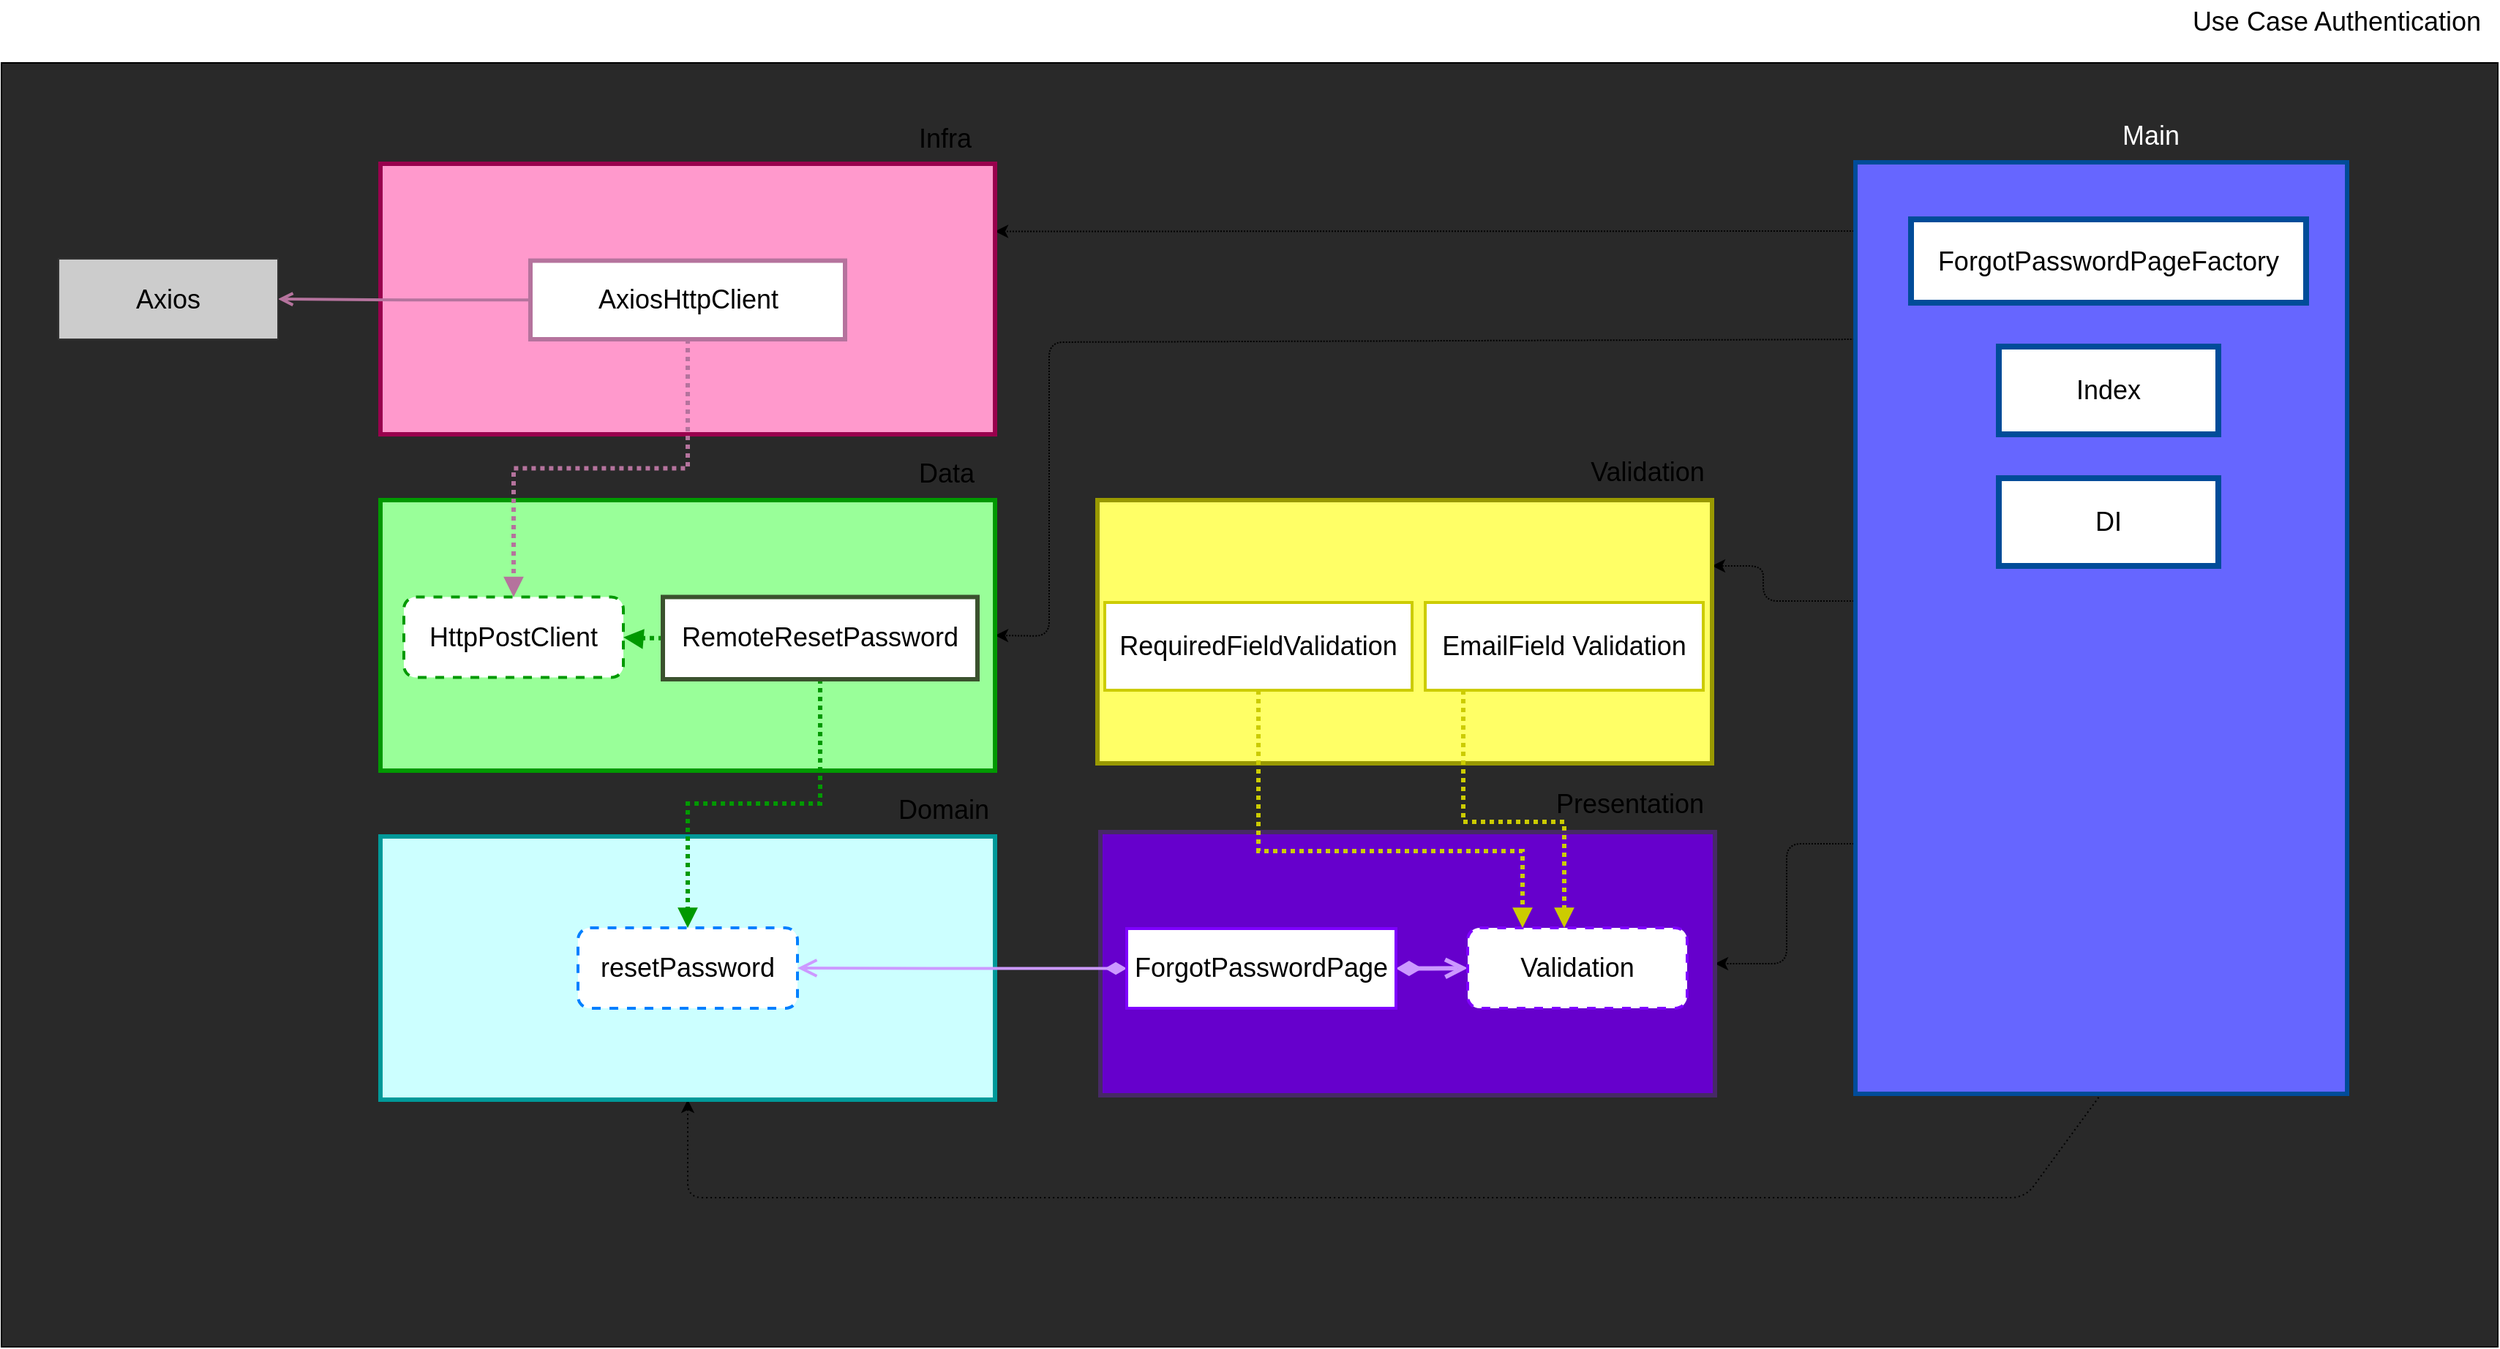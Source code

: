 <mxfile>
    <diagram id="fauki0Zlmw-hDNIveIyl" name="Page-1">
        <mxGraphModel dx="3911" dy="1146" grid="0" gridSize="10" guides="1" tooltips="1" connect="1" arrows="1" fold="1" page="0" pageScale="1" pageWidth="827" pageHeight="1169" math="0" shadow="0">
            <root>
                <mxCell id="0"/>
                <mxCell id="1" parent="0"/>
                <mxCell id="2" value="" style="rounded=0;whiteSpace=wrap;html=1;fontSize=18;fillColor=#292929;" vertex="1" parent="1">
                    <mxGeometry x="-474" y="248" width="1706" height="878" as="geometry"/>
                </mxCell>
                <mxCell id="3" style="edgeStyle=none;html=1;fontColor=#FFFFFF;entryX=1;entryY=0.25;entryDx=0;entryDy=0;dashed=1;dashPattern=1 1;" edge="1" parent="1" target="30">
                    <mxGeometry relative="1" as="geometry">
                        <mxPoint x="698" y="610" as="targetPoint"/>
                        <mxPoint x="802" y="616" as="sourcePoint"/>
                        <Array as="points">
                            <mxPoint x="730" y="616"/>
                            <mxPoint x="730" y="592"/>
                        </Array>
                    </mxGeometry>
                </mxCell>
                <mxCell id="4" style="edgeStyle=none;html=1;entryX=1;entryY=0.5;entryDx=0;entryDy=0;fontColor=#FFFFFF;dashed=1;dashPattern=1 1;" edge="1" parent="1" target="24">
                    <mxGeometry relative="1" as="geometry">
                        <mxPoint x="804.0" y="782.0" as="sourcePoint"/>
                        <Array as="points">
                            <mxPoint x="746" y="782"/>
                            <mxPoint x="746" y="864"/>
                        </Array>
                    </mxGeometry>
                </mxCell>
                <mxCell id="5" style="edgeStyle=none;html=1;entryX=1;entryY=0.25;entryDx=0;entryDy=0;fontColor=#FFFFFF;dashed=1;dashPattern=1 1;" edge="1" parent="1" target="18">
                    <mxGeometry relative="1" as="geometry">
                        <mxPoint x="800" y="363" as="sourcePoint"/>
                    </mxGeometry>
                </mxCell>
                <mxCell id="6" style="edgeStyle=none;html=1;exitX=0.5;exitY=1;exitDx=0;exitDy=0;fontColor=#FFFFFF;entryX=0.5;entryY=1;entryDx=0;entryDy=0;dashed=1;dashPattern=1 2;" edge="1" parent="1" source="8" target="10">
                    <mxGeometry relative="1" as="geometry">
                        <Array as="points">
                            <mxPoint x="909" y="1024"/>
                            <mxPoint x="-5" y="1024"/>
                        </Array>
                    </mxGeometry>
                </mxCell>
                <mxCell id="7" style="edgeStyle=none;html=1;exitX=0.004;exitY=0.19;exitDx=0;exitDy=0;entryX=1;entryY=0.5;entryDx=0;entryDy=0;fontColor=#FFFFFF;exitPerimeter=0;dashed=1;dashPattern=1 1;" edge="1" parent="1" source="8" target="9">
                    <mxGeometry relative="1" as="geometry">
                        <Array as="points">
                            <mxPoint x="242" y="439"/>
                            <mxPoint x="242" y="640"/>
                        </Array>
                    </mxGeometry>
                </mxCell>
                <mxCell id="8" value="" style="rounded=0;whiteSpace=wrap;html=1;fontSize=18;strokeColor=#004C99;strokeWidth=3;fillColor=#6666FF;" vertex="1" parent="1">
                    <mxGeometry x="793" y="316" width="336" height="637" as="geometry"/>
                </mxCell>
                <mxCell id="9" value="" style="rounded=0;whiteSpace=wrap;html=1;fillColor=#99FF99;strokeColor=#009900;strokeWidth=3;fontSize=18;" vertex="1" parent="1">
                    <mxGeometry x="-215" y="547" width="420" height="185" as="geometry"/>
                </mxCell>
                <mxCell id="10" value="" style="rounded=0;whiteSpace=wrap;html=1;fillColor=#CCFFFF;strokeColor=#009999;strokeWidth=3;fontSize=18;" vertex="1" parent="1">
                    <mxGeometry x="-215" y="777" width="420" height="180" as="geometry"/>
                </mxCell>
                <mxCell id="11" value="&lt;font style=&quot;font-size: 18px&quot; color=&quot;#000000&quot;&gt;resetPassword&lt;/font&gt;" style="rounded=1;whiteSpace=wrap;html=1;strokeColor=#007FFF;dashed=1;strokeWidth=2;fillColor=#FFFFFF;" vertex="1" parent="1">
                    <mxGeometry x="-80" y="839.5" width="150" height="55" as="geometry"/>
                </mxCell>
                <mxCell id="12" value="Domain" style="text;html=1;strokeColor=none;fillColor=none;align=center;verticalAlign=middle;whiteSpace=wrap;rounded=0;fontSize=18;" vertex="1" parent="1">
                    <mxGeometry x="140" y="744" width="60" height="30" as="geometry"/>
                </mxCell>
                <mxCell id="13" style="edgeStyle=orthogonalEdgeStyle;rounded=0;orthogonalLoop=1;jettySize=auto;html=1;exitX=0.5;exitY=1;exitDx=0;exitDy=0;fontSize=18;strokeWidth=3;fillColor=#d5e8d4;strokeColor=#009900;dashed=1;dashPattern=1 1;endArrow=block;endFill=1;" edge="1" parent="1" source="15" target="11">
                    <mxGeometry relative="1" as="geometry"/>
                </mxCell>
                <mxCell id="14" style="edgeStyle=orthogonalEdgeStyle;rounded=0;orthogonalLoop=1;jettySize=auto;html=1;exitX=0;exitY=0.5;exitDx=0;exitDy=0;fontSize=18;strokeColor=#009900;strokeWidth=3;dashed=1;dashPattern=1 1;endArrow=block;endFill=1;" edge="1" parent="1" source="15" target="17">
                    <mxGeometry relative="1" as="geometry"/>
                </mxCell>
                <mxCell id="15" value="&lt;font style=&quot;font-size: 18px&quot; color=&quot;#000000&quot;&gt;RemoteResetPassword&lt;/font&gt;" style="rounded=0;whiteSpace=wrap;html=1;strokeColor=#3B522E;strokeWidth=3;fillColor=#FFFFFF;" vertex="1" parent="1">
                    <mxGeometry x="-22" y="613.25" width="215" height="56.25" as="geometry"/>
                </mxCell>
                <mxCell id="16" value="Data&lt;br&gt;" style="text;html=1;strokeColor=none;fillColor=none;align=center;verticalAlign=middle;whiteSpace=wrap;rounded=0;fontSize=18;" vertex="1" parent="1">
                    <mxGeometry x="142" y="514" width="60" height="30" as="geometry"/>
                </mxCell>
                <mxCell id="17" value="&lt;font style=&quot;font-size: 18px&quot; color=&quot;#000000&quot;&gt;HttpPostClient&lt;/font&gt;" style="rounded=1;whiteSpace=wrap;html=1;strokeColor=#009900;dashed=1;strokeWidth=2;fillColor=#FFFFFF;" vertex="1" parent="1">
                    <mxGeometry x="-199" y="613.25" width="150" height="55" as="geometry"/>
                </mxCell>
                <mxCell id="18" value="" style="rounded=0;whiteSpace=wrap;html=1;fillColor=#FF99CC;strokeColor=#99004D;strokeWidth=3;fontSize=18;" vertex="1" parent="1">
                    <mxGeometry x="-215" y="317" width="420" height="185" as="geometry"/>
                </mxCell>
                <mxCell id="19" style="edgeStyle=orthogonalEdgeStyle;rounded=0;orthogonalLoop=1;jettySize=auto;html=1;exitX=0;exitY=0.5;exitDx=0;exitDy=0;fontSize=18;strokeColor=#B5739D;strokeWidth=2;endArrow=open;endFill=0;sourcePerimeterSpacing=0;startSize=6;" edge="1" parent="1" source="21" target="23">
                    <mxGeometry relative="1" as="geometry"/>
                </mxCell>
                <mxCell id="20" style="edgeStyle=orthogonalEdgeStyle;rounded=0;orthogonalLoop=1;jettySize=auto;html=1;exitX=0.5;exitY=1;exitDx=0;exitDy=0;fontSize=18;strokeColor=#B5739D;strokeWidth=3;dashed=1;dashPattern=1 1;endArrow=block;endFill=1;" edge="1" parent="1" source="21" target="17">
                    <mxGeometry relative="1" as="geometry"/>
                </mxCell>
                <mxCell id="21" value="&lt;font style=&quot;font-size: 18px&quot; color=&quot;#000000&quot;&gt;AxiosHttpClient&lt;/font&gt;" style="rounded=0;whiteSpace=wrap;html=1;strokeColor=#B5739D;strokeWidth=3;fillColor=#FFFFFF;" vertex="1" parent="1">
                    <mxGeometry x="-112.5" y="383.25" width="215" height="53.75" as="geometry"/>
                </mxCell>
                <mxCell id="22" value="Infra" style="text;html=1;strokeColor=none;fillColor=none;align=center;verticalAlign=middle;whiteSpace=wrap;rounded=0;fontSize=18;" vertex="1" parent="1">
                    <mxGeometry x="141" y="285" width="60" height="30" as="geometry"/>
                </mxCell>
                <mxCell id="23" value="&lt;font style=&quot;font-size: 18px&quot; color=&quot;#000000&quot;&gt;Axios&lt;/font&gt;" style="rounded=0;whiteSpace=wrap;html=1;strokeColor=#333333;fillColor=#CCCCCC;" vertex="1" parent="1">
                    <mxGeometry x="-435" y="382" width="150" height="55" as="geometry"/>
                </mxCell>
                <mxCell id="24" value="" style="rounded=0;whiteSpace=wrap;html=1;fillColor=#6600CC;strokeColor=#472966;strokeWidth=3;fontSize=18;" vertex="1" parent="1">
                    <mxGeometry x="277" y="774" width="420" height="180" as="geometry"/>
                </mxCell>
                <mxCell id="25" style="edgeStyle=orthogonalEdgeStyle;rounded=0;orthogonalLoop=1;jettySize=auto;html=1;exitX=0;exitY=0.5;exitDx=0;exitDy=0;fontSize=18;strokeColor=#CC99FF;strokeWidth=2;endArrow=open;endFill=0;startArrow=diamondThin;startFill=1;targetPerimeterSpacing=0;endSize=9;startSize=9;" edge="1" parent="1" source="27" target="11">
                    <mxGeometry relative="1" as="geometry"/>
                </mxCell>
                <mxCell id="26" style="edgeStyle=orthogonalEdgeStyle;rounded=0;orthogonalLoop=1;jettySize=auto;html=1;exitX=1;exitY=0.5;exitDx=0;exitDy=0;fontSize=18;fontColor=#FFFFFF;strokeColor=#CC99FF;strokeWidth=3;endArrow=open;endFill=0;startArrow=diamondThin;startFill=1;endSize=9;startSize=9;" edge="1" parent="1" source="27" target="29">
                    <mxGeometry relative="1" as="geometry"/>
                </mxCell>
                <mxCell id="27" value="&lt;font color=&quot;#000000&quot;&gt;&lt;span style=&quot;font-size: 18px&quot;&gt;ForgotPasswordPage&lt;/span&gt;&lt;/font&gt;" style="rounded=0;whiteSpace=wrap;html=1;strokeColor=#7F00FF;strokeWidth=2;fillColor=#FFFFFF;" vertex="1" parent="1">
                    <mxGeometry x="295" y="840" width="184" height="54.5" as="geometry"/>
                </mxCell>
                <mxCell id="28" value="Presentation" style="text;html=1;strokeColor=none;fillColor=none;align=center;verticalAlign=middle;whiteSpace=wrap;rounded=0;fontSize=18;" vertex="1" parent="1">
                    <mxGeometry x="584" y="740" width="110" height="30" as="geometry"/>
                </mxCell>
                <mxCell id="29" value="&lt;font style=&quot;font-size: 18px&quot; color=&quot;#000000&quot;&gt;Validation&lt;/font&gt;" style="rounded=1;whiteSpace=wrap;html=1;strokeColor=#7F00FF;dashed=1;strokeWidth=2;fillColor=#FFFFFF;" vertex="1" parent="1">
                    <mxGeometry x="528" y="839.5" width="150" height="55" as="geometry"/>
                </mxCell>
                <mxCell id="30" value="" style="rounded=0;whiteSpace=wrap;html=1;fillColor=#FFFF66;strokeColor=#999900;strokeWidth=3;fontSize=18;" vertex="1" parent="1">
                    <mxGeometry x="275" y="547" width="420" height="180" as="geometry"/>
                </mxCell>
                <mxCell id="31" style="edgeStyle=orthogonalEdgeStyle;rounded=0;orthogonalLoop=1;jettySize=auto;html=1;exitX=0.5;exitY=1;exitDx=0;exitDy=0;fontSize=18;fontColor=#FFFFFF;strokeColor=#CCCC00;strokeWidth=3;fillColor=#fff2cc;endArrow=block;endFill=1;dashed=1;dashPattern=1 1;entryX=0.25;entryY=0;entryDx=0;entryDy=0;" edge="1" parent="1" source="32" target="29">
                    <mxGeometry relative="1" as="geometry">
                        <Array as="points">
                            <mxPoint x="385" y="787"/>
                            <mxPoint x="565" y="787"/>
                        </Array>
                    </mxGeometry>
                </mxCell>
                <mxCell id="32" value="&lt;font style=&quot;font-size: 18px&quot; color=&quot;#000000&quot;&gt;RequiredFieldValidation&lt;/font&gt;" style="rounded=0;whiteSpace=wrap;html=1;strokeColor=#CCCC00;strokeWidth=2;fillColor=#FFFFFF;" vertex="1" parent="1">
                    <mxGeometry x="280" y="617" width="210" height="60" as="geometry"/>
                </mxCell>
                <mxCell id="33" value="Validation" style="text;html=1;strokeColor=none;fillColor=none;align=center;verticalAlign=middle;whiteSpace=wrap;rounded=0;fontSize=18;" vertex="1" parent="1">
                    <mxGeometry x="610" y="513" width="82" height="30" as="geometry"/>
                </mxCell>
                <mxCell id="34" style="edgeStyle=orthogonalEdgeStyle;rounded=0;orthogonalLoop=1;jettySize=auto;html=1;fontSize=18;fontColor=#FFFFFF;strokeColor=#CCCC00;strokeWidth=3;fillColor=#fff2cc;endArrow=block;endFill=1;dashed=1;dashPattern=1 1;" edge="1" parent="1" source="35" target="29">
                    <mxGeometry relative="1" as="geometry">
                        <Array as="points">
                            <mxPoint x="525" y="767"/>
                            <mxPoint x="594" y="767"/>
                        </Array>
                    </mxGeometry>
                </mxCell>
                <mxCell id="35" value="&lt;font style=&quot;font-size: 18px&quot; color=&quot;#000000&quot;&gt;EmailField Validation&lt;/font&gt;" style="rounded=0;whiteSpace=wrap;html=1;strokeColor=#CCCC00;strokeWidth=2;fillColor=#FFFFFF;" vertex="1" parent="1">
                    <mxGeometry x="499" y="617" width="190" height="60" as="geometry"/>
                </mxCell>
                <mxCell id="36" value="Main" style="text;html=1;strokeColor=none;fillColor=none;align=center;verticalAlign=middle;whiteSpace=wrap;rounded=0;fontSize=18;fontColor=#FFFFFF;" vertex="1" parent="1">
                    <mxGeometry x="965" y="283" width="60" height="30" as="geometry"/>
                </mxCell>
                <mxCell id="37" value="ForgotPasswordPageFactory" style="rounded=0;whiteSpace=wrap;html=1;fontSize=18;fontColor=#000000;strokeColor=#004C99;strokeWidth=4;fillColor=#FFFFFF;" vertex="1" parent="1">
                    <mxGeometry x="831" y="355" width="270" height="57" as="geometry"/>
                </mxCell>
                <mxCell id="38" value="Index" style="rounded=0;whiteSpace=wrap;html=1;fontSize=18;fontColor=#000000;strokeColor=#004C99;strokeWidth=4;fillColor=#FFFFFF;" vertex="1" parent="1">
                    <mxGeometry x="891" y="442" width="150" height="60" as="geometry"/>
                </mxCell>
                <mxCell id="39" value="DI" style="rounded=0;whiteSpace=wrap;html=1;fontSize=18;fontColor=#000000;strokeColor=#004C99;strokeWidth=4;fillColor=#FFFFFF;" vertex="1" parent="1">
                    <mxGeometry x="891" y="532" width="150" height="60" as="geometry"/>
                </mxCell>
                <mxCell id="40" value="Use Case Authentication" style="text;html=1;strokeColor=none;fillColor=none;align=center;verticalAlign=middle;whiteSpace=wrap;rounded=0;fontSize=18;" vertex="1" parent="1">
                    <mxGeometry x="1012" y="205" width="220" height="30" as="geometry"/>
                </mxCell>
            </root>
        </mxGraphModel>
    </diagram>
</mxfile>
